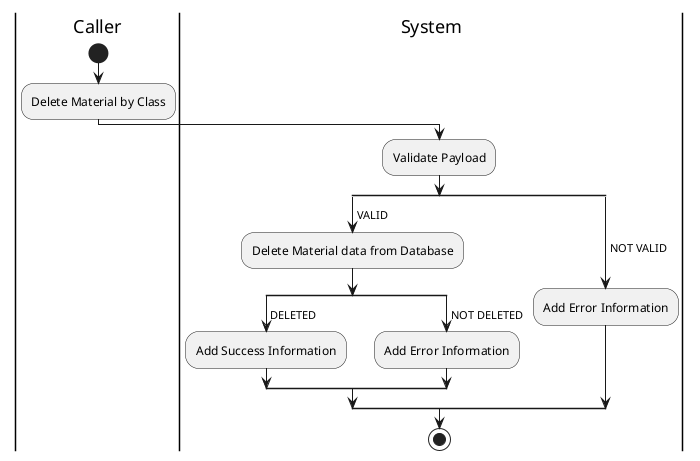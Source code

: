 @startuml DeleteMaterial

skinparam ConditionEndStyle hline
skinparam conditionStyle diamond
skinparam Monochrome true
skinparam Shadowing false

|Caller|
start
:Delete Material by Class;

|System|
:Validate Payload;
split
    -> VALID;
    :Delete Material data from Database;
    split
        -> DELETED;
        :Add Success Information;
    split again
        -> NOT DELETED;
        :Add Error Information;
    end split
split again
    -> NOT VALID;
    :Add Error Information;
end split
stop

@enduml